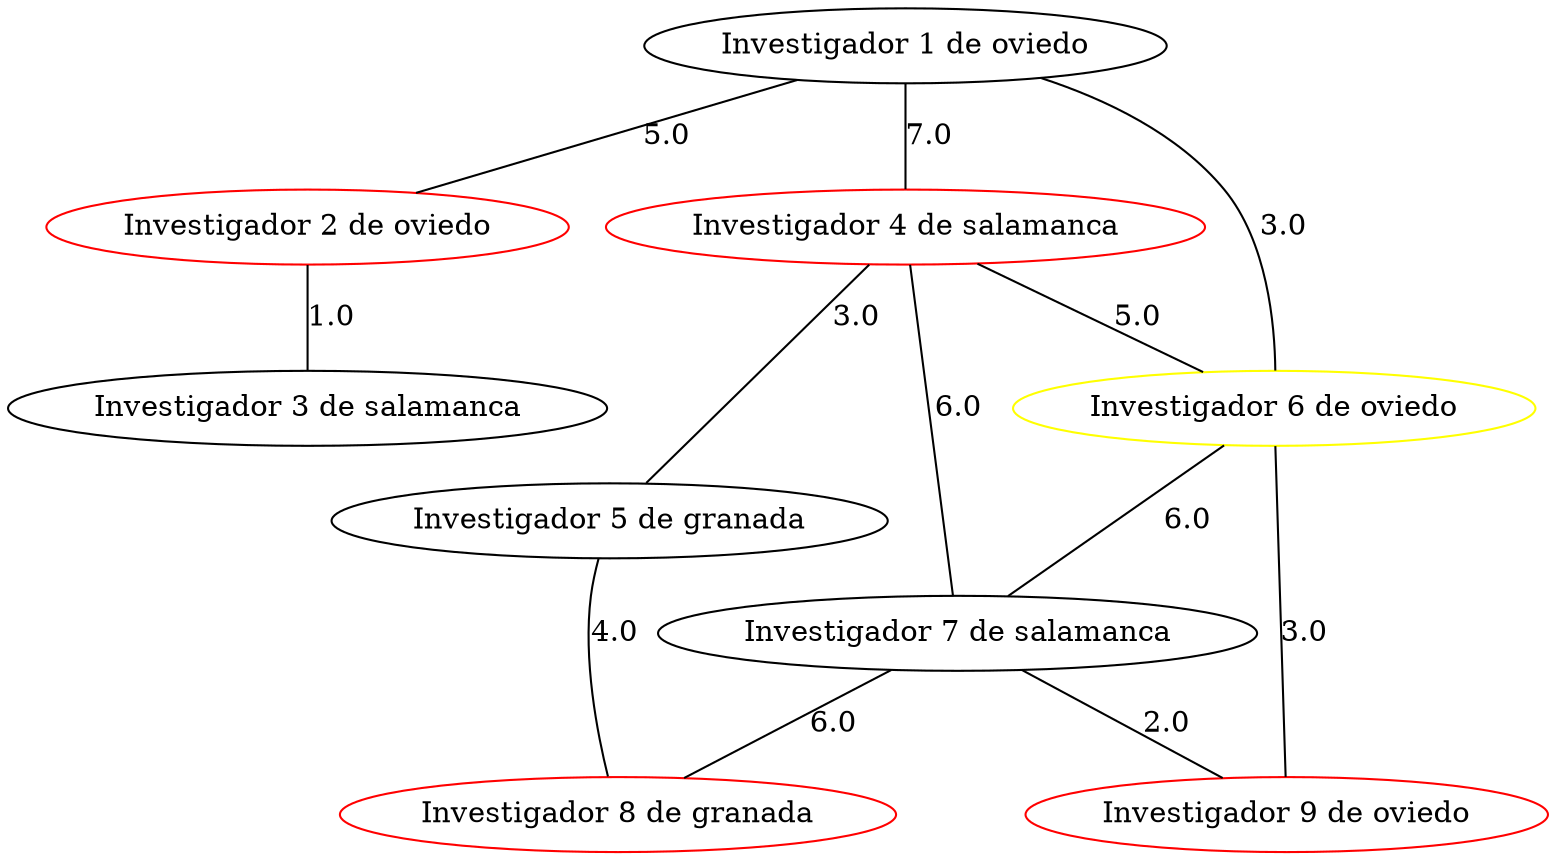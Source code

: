 strict graph G {
  1 [ color="" label="Investigador 1 de oviedo" ];
  2 [ color="red" label="Investigador 2 de oviedo" ];
  3 [ color="" label="Investigador 3 de salamanca" ];
  4 [ color="red" label="Investigador 4 de salamanca" ];
  5 [ color="" label="Investigador 5 de granada" ];
  6 [ color="yellow" label="Investigador 6 de oviedo" ];
  7 [ color="" label="Investigador 7 de salamanca" ];
  8 [ color="red" label="Investigador 8 de granada" ];
  9 [ color="red" label="Investigador 9 de oviedo" ];
  1 -- 6 [ style="solid" label="3.0" ];
  1 -- 2 [ style="solid" label="5.0" ];
  1 -- 4 [ style="solid" label="7.0" ];
  4 -- 7 [ style="solid" label="6.0" ];
  4 -- 5 [ style="solid" label="3.0" ];
  4 -- 6 [ style="solid" label="5.0" ];
  5 -- 8 [ style="solid" label="4.0" ];
  6 -- 9 [ style="solid" label="3.0" ];
  6 -- 7 [ style="solid" label="6.0" ];
  7 -- 8 [ style="solid" label="6.0" ];
  7 -- 9 [ style="solid" label="2.0" ];
  2 -- 3 [ style="solid" label="1.0" ];
}
